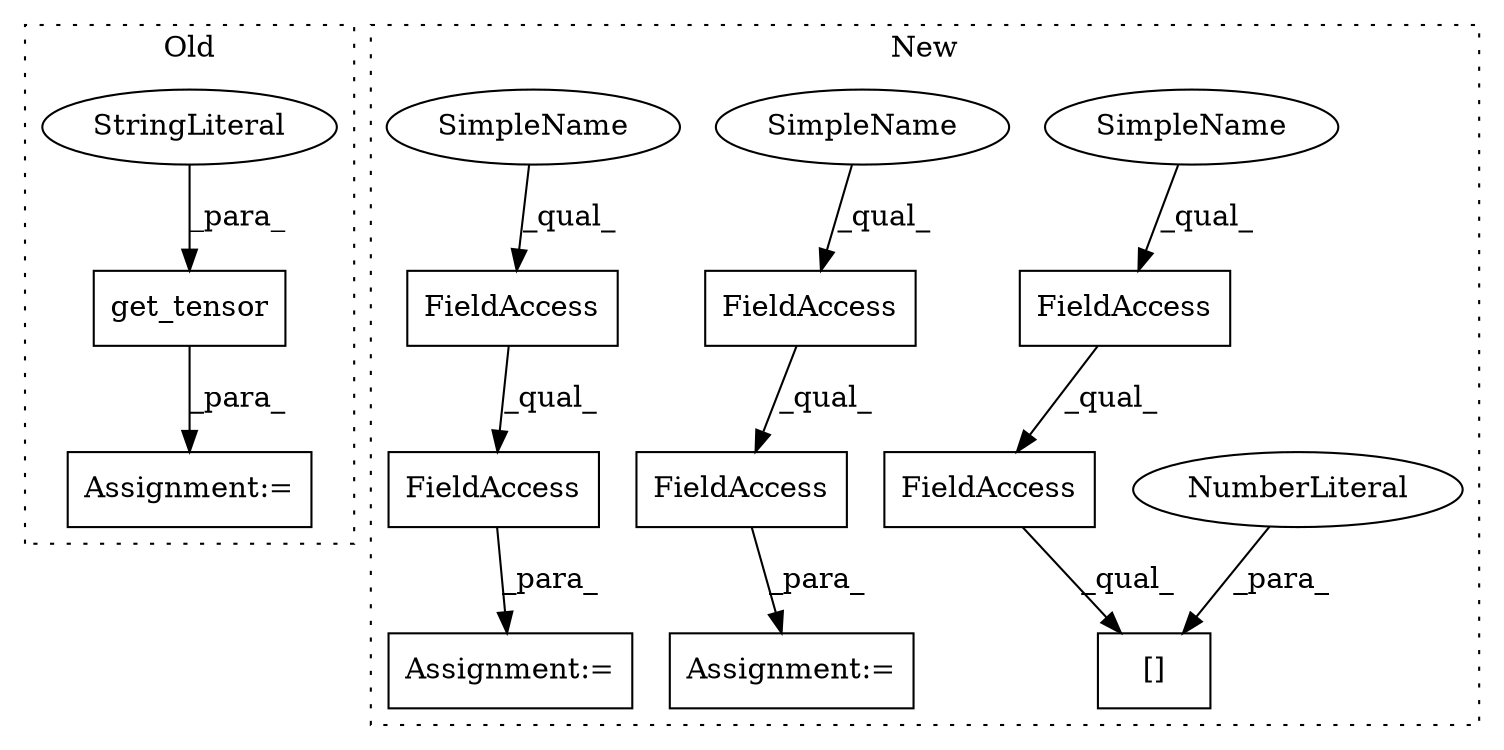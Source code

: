digraph G {
subgraph cluster0 {
1 [label="get_tensor" a="32" s="1764,1778" l="11,1" shape="box"];
3 [label="Assignment:=" a="7" s="1763" l="1" shape="box"];
13 [label="StringLiteral" a="45" s="1775" l="3" shape="ellipse"];
label = "Old";
style="dotted";
}
subgraph cluster1 {
2 [label="[]" a="2" s="1737,1750" l="12,1" shape="box"];
4 [label="NumberLiteral" a="34" s="1749" l="1" shape="ellipse"];
5 [label="FieldAccess" a="22" s="1737" l="11" shape="box"];
6 [label="FieldAccess" a="22" s="1737" l="9" shape="box"];
7 [label="FieldAccess" a="22" s="1782" l="9" shape="box"];
8 [label="FieldAccess" a="22" s="1782" l="11" shape="box"];
9 [label="FieldAccess" a="22" s="1829" l="9" shape="box"];
10 [label="FieldAccess" a="22" s="1829" l="19" shape="box"];
11 [label="Assignment:=" a="7" s="1828" l="1" shape="box"];
12 [label="Assignment:=" a="7" s="1781" l="1" shape="box"];
14 [label="SimpleName" a="42" s="1737" l="3" shape="ellipse"];
15 [label="SimpleName" a="42" s="1829" l="3" shape="ellipse"];
16 [label="SimpleName" a="42" s="1782" l="3" shape="ellipse"];
label = "New";
style="dotted";
}
1 -> 3 [label="_para_"];
4 -> 2 [label="_para_"];
5 -> 2 [label="_qual_"];
6 -> 5 [label="_qual_"];
7 -> 8 [label="_qual_"];
8 -> 12 [label="_para_"];
9 -> 10 [label="_qual_"];
10 -> 11 [label="_para_"];
13 -> 1 [label="_para_"];
14 -> 6 [label="_qual_"];
15 -> 9 [label="_qual_"];
16 -> 7 [label="_qual_"];
}